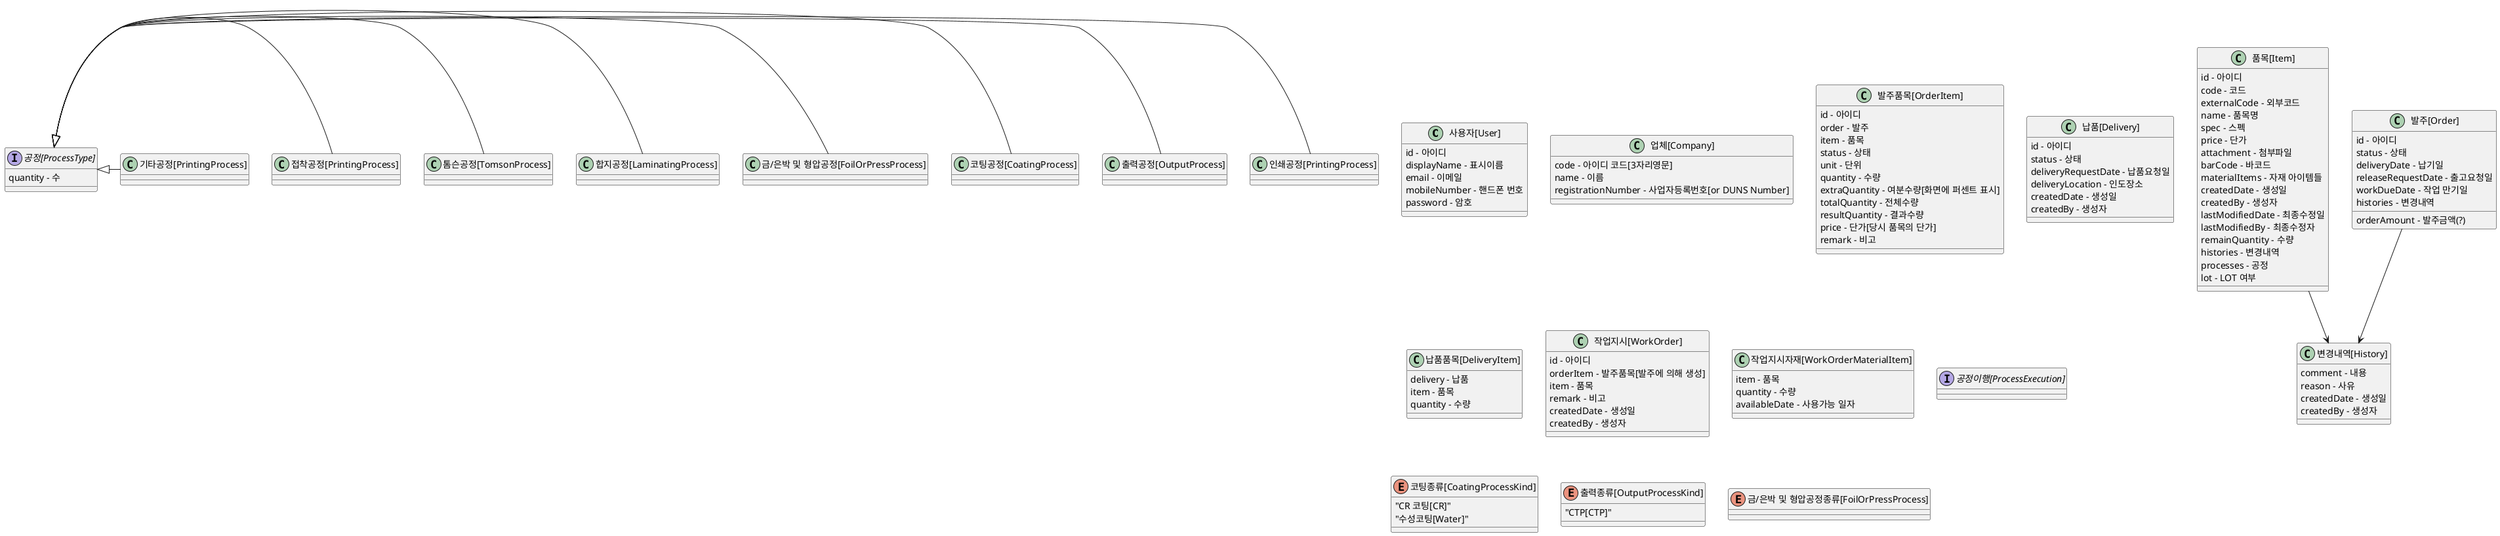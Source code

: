 @startuml

class "사용자[User]"{
  id - 아이디
  displayName - 표시이름
  email - 이메일
  mobileNumber - 핸드폰 번호
  password - 암호
}

class "업체[Company]"{
  code - 아이디 코드[3자리영문]
  name - 이름
  registrationNumber - 사업자등록번호[or DUNS Number]

}

class "품목[Item]"{
  id - 아이디
  code - 코드
  externalCode - 외부코드
  name - 품목명
  spec - 스펙
  price - 단가
  attachment - 첨부파일
  barCode - 바코드
  materialItems - 자재 아이템들
  createdDate - 생성일
  createdBy - 생성자
  lastModifiedDate - 최종수정일
  lastModifiedBy - 최종수정자
  remainQuantity - 수량
  histories - 변경내역
  processes - 공정
  lot - LOT 여부
}

class "발주[Order]"{
  id - 아이디
  status - 상태
  deliveryDate - 납기일
  releaseRequestDate - 출고요청일
  workDueDate - 작업 만기일
  orderAmount - 발주금액(?)
  histories - 변경내역
}

class "발주품목[OrderItem]"{
  id - 아이디
  order - 발주
  item - 품목
  status - 상태
  unit - 단위
  quantity - 수량
  extraQuantity - 여분수량[화면에 퍼센트 표시]
  totalQuantity - 전체수량
  resultQuantity - 결과수량
  price - 단가[당시 품목의 단가]
  remark - 비고
}

class "납품[Delivery]"{
  id - 아이디
  status - 상태
  deliveryRequestDate - 납품요청일
  deliveryLocation - 인도장소
  createdDate - 생성일
  createdBy - 생성자
}

class "납품품목[DeliveryItem]"{
  delivery - 납품
  item - 품목
  quantity - 수량
}

class "변경내역[History]"{
  comment - 내용
  reason - 사유
  createdDate - 생성일
  createdBy - 생성자
}


class "작업지시[WorkOrder]"{
  id - 아이디
  orderItem - 발주품목[발주에 의해 생성]
  item - 품목
  remark - 비고
  createdDate - 생성일
  createdBy - 생성자
}

class "작업지시자재[WorkOrderMaterialItem]"{
  item - 품목
  quantity - 수량
  availableDate - 사용가능 일자
}

interface "공정[ProcessType]"{
  quantity - 수
}

interface "공정이행[ProcessExecution]"{

}

class "인쇄공정[PrintingProcess]"{

}

class "출력공정[OutputProcess]"{

}

class "코팅공정[CoatingProcess]"{

}
class "금/은박 및 형압공정[FoilOrPressProcess]"{
}
class "합지공정[LaminatingProcess]"{
}
class "톰슨공정[TomsonProcess]"{
}
class "접착공정[PrintingProcess]"{
}
class "기타공정[PrintingProcess]"{
}

"공정[ProcessType]" <|- "인쇄공정[PrintingProcess]"
"공정[ProcessType]" <|- "출력공정[OutputProcess]"
"공정[ProcessType]" <|- "코팅공정[CoatingProcess]"
"공정[ProcessType]" <|- "금/은박 및 형압공정[FoilOrPressProcess]"
"공정[ProcessType]" <|- "합지공정[LaminatingProcess]"
"공정[ProcessType]" <|- "톰슨공정[TomsonProcess]"
"공정[ProcessType]" <|- "접착공정[PrintingProcess]"
"공정[ProcessType]" <|- "기타공정[PrintingProcess]"
"품목[Item]" --> "변경내역[History]"
"발주[Order]" --> "변경내역[History]"

enum "코팅종류[CoatingProcessKind]"{
  "CR 코팅[CR]"
  "수성코팅[Water]"
}

enum "출력종류[OutputProcessKind]"{
  "CTP[CTP]"
}

enum "금/은박 및 형압공정종류[FoilOrPressProcess]"{
}


@enduml
